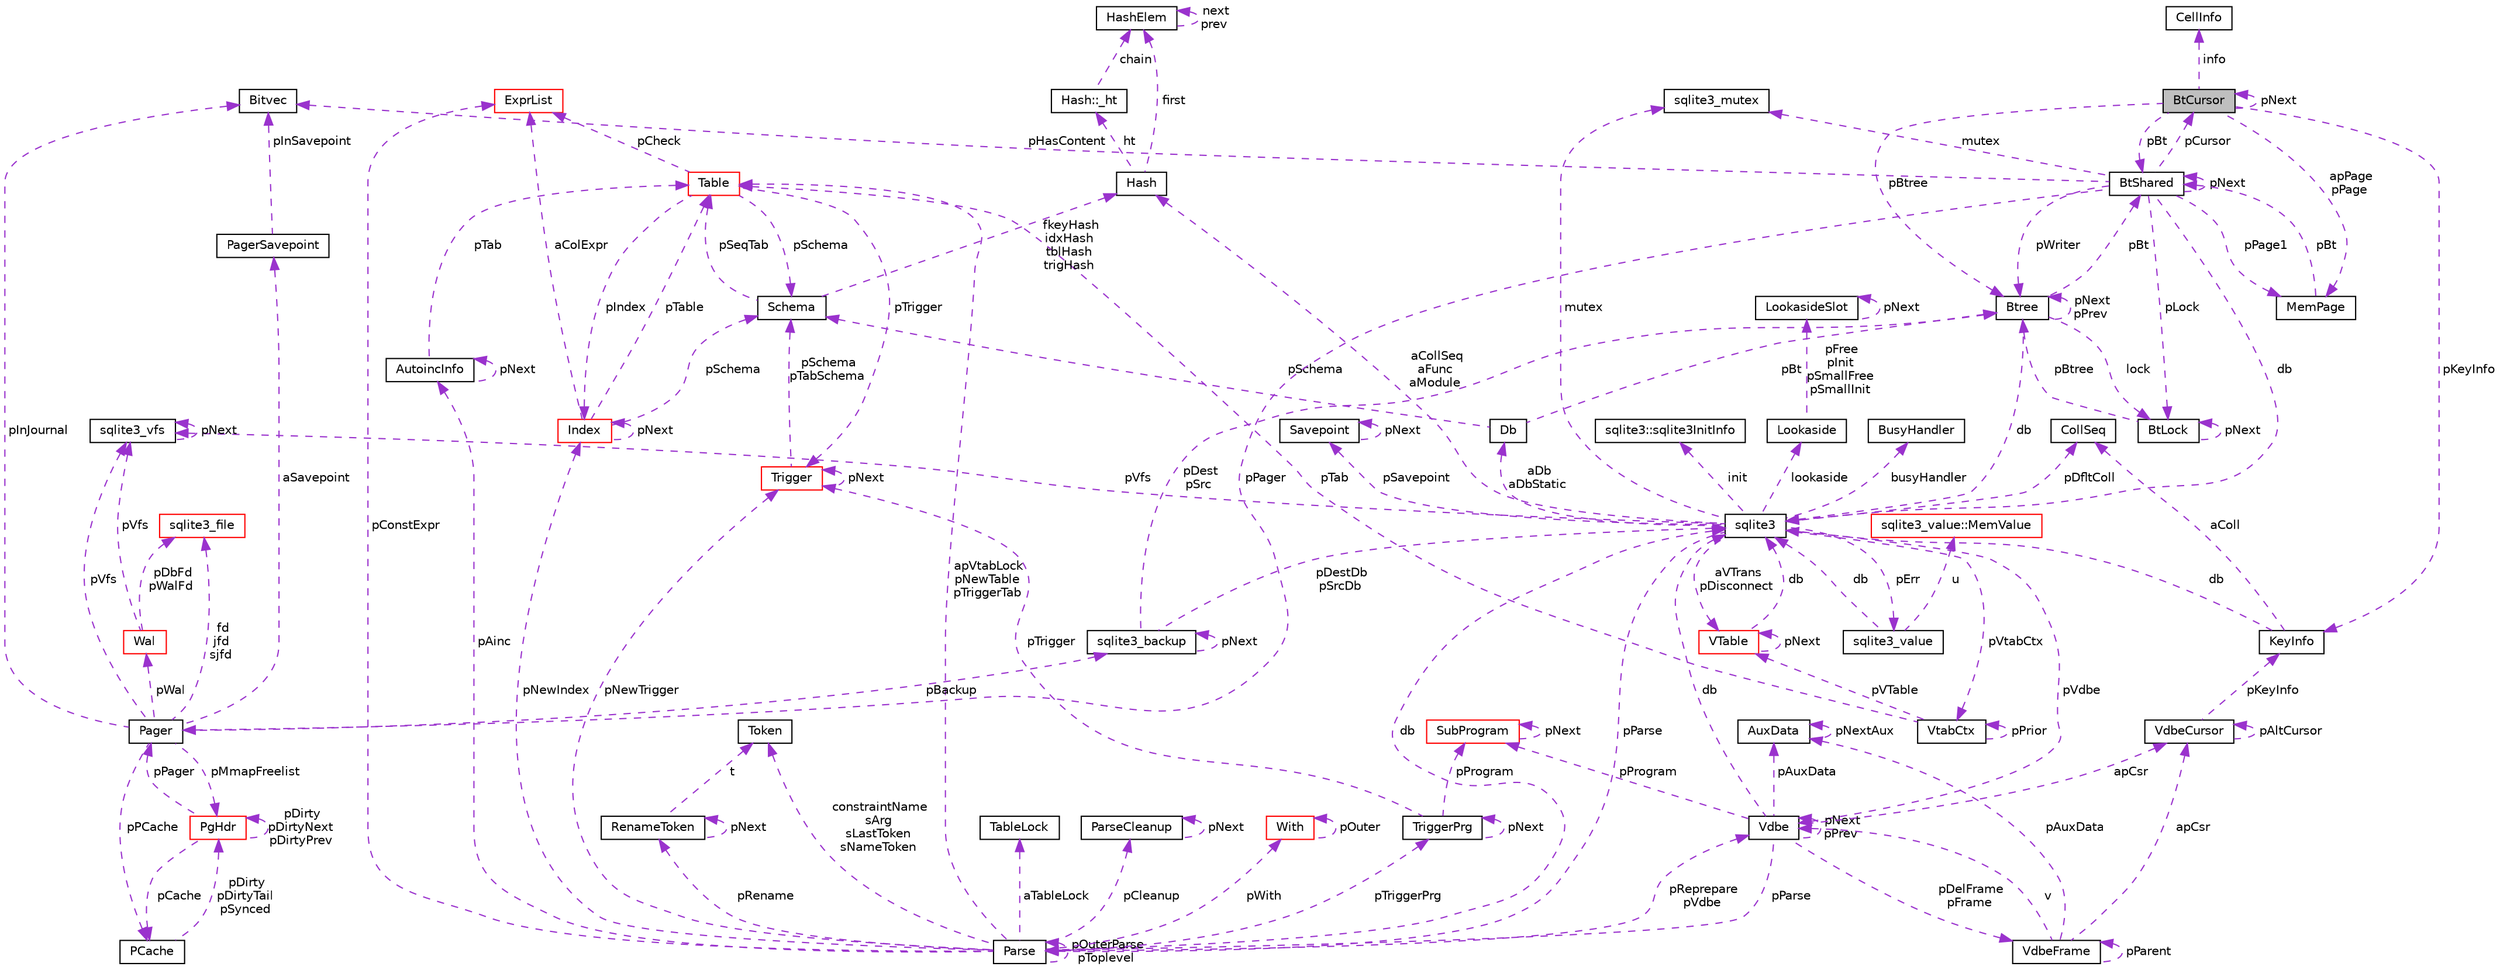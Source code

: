 digraph "BtCursor"
{
 // LATEX_PDF_SIZE
  edge [fontname="Helvetica",fontsize="10",labelfontname="Helvetica",labelfontsize="10"];
  node [fontname="Helvetica",fontsize="10",shape=record];
  Node1 [label="BtCursor",height=0.2,width=0.4,color="black", fillcolor="grey75", style="filled", fontcolor="black",tooltip=" "];
  Node2 -> Node1 [dir="back",color="darkorchid3",fontsize="10",style="dashed",label=" pBtree" ,fontname="Helvetica"];
  Node2 [label="Btree",height=0.2,width=0.4,color="black", fillcolor="white", style="filled",URL="$db/d1b/sqlite3_8c.html#dd/db3/structBtree",tooltip=" "];
  Node3 -> Node2 [dir="back",color="darkorchid3",fontsize="10",style="dashed",label=" db" ,fontname="Helvetica"];
  Node3 [label="sqlite3",height=0.2,width=0.4,color="black", fillcolor="white", style="filled",URL="$d9/dcd/structsqlite3.html",tooltip=" "];
  Node4 -> Node3 [dir="back",color="darkorchid3",fontsize="10",style="dashed",label=" pVfs" ,fontname="Helvetica"];
  Node4 [label="sqlite3_vfs",height=0.2,width=0.4,color="black", fillcolor="white", style="filled",URL="$d3/d36/structsqlite3__vfs.html",tooltip=" "];
  Node4 -> Node4 [dir="back",color="darkorchid3",fontsize="10",style="dashed",label=" pNext" ,fontname="Helvetica"];
  Node5 -> Node3 [dir="back",color="darkorchid3",fontsize="10",style="dashed",label=" pVdbe" ,fontname="Helvetica"];
  Node5 [label="Vdbe",height=0.2,width=0.4,color="black", fillcolor="white", style="filled",URL="$db/d1b/sqlite3_8c.html#de/d53/structVdbe",tooltip=" "];
  Node3 -> Node5 [dir="back",color="darkorchid3",fontsize="10",style="dashed",label=" db" ,fontname="Helvetica"];
  Node5 -> Node5 [dir="back",color="darkorchid3",fontsize="10",style="dashed",label=" pNext\npPrev" ,fontname="Helvetica"];
  Node6 -> Node5 [dir="back",color="darkorchid3",fontsize="10",style="dashed",label=" pParse" ,fontname="Helvetica"];
  Node6 [label="Parse",height=0.2,width=0.4,color="black", fillcolor="white", style="filled",URL="$db/d1b/sqlite3_8c.html#db/dbb/structParse",tooltip=" "];
  Node3 -> Node6 [dir="back",color="darkorchid3",fontsize="10",style="dashed",label=" db" ,fontname="Helvetica"];
  Node5 -> Node6 [dir="back",color="darkorchid3",fontsize="10",style="dashed",label=" pReprepare\npVdbe" ,fontname="Helvetica"];
  Node7 -> Node6 [dir="back",color="darkorchid3",fontsize="10",style="dashed",label=" pConstExpr" ,fontname="Helvetica"];
  Node7 [label="ExprList",height=0.2,width=0.4,color="red", fillcolor="white", style="filled",URL="$db/d1b/sqlite3_8c.html#d5/d5c/structExprList",tooltip=" "];
  Node33 -> Node6 [dir="back",color="darkorchid3",fontsize="10",style="dashed",label=" constraintName\nsArg\nsLastToken\nsNameToken" ,fontname="Helvetica"];
  Node33 [label="Token",height=0.2,width=0.4,color="black", fillcolor="white", style="filled",URL="$db/d1b/sqlite3_8c.html#df/dcd/structToken",tooltip=" "];
  Node34 -> Node6 [dir="back",color="darkorchid3",fontsize="10",style="dashed",label=" aTableLock" ,fontname="Helvetica"];
  Node34 [label="TableLock",height=0.2,width=0.4,color="black", fillcolor="white", style="filled",URL="$db/d1b/sqlite3_8c.html#d1/d79/structTableLock",tooltip=" "];
  Node35 -> Node6 [dir="back",color="darkorchid3",fontsize="10",style="dashed",label=" pAinc" ,fontname="Helvetica"];
  Node35 [label="AutoincInfo",height=0.2,width=0.4,color="black", fillcolor="white", style="filled",URL="$db/d1b/sqlite3_8c.html#db/d7b/structAutoincInfo",tooltip=" "];
  Node35 -> Node35 [dir="back",color="darkorchid3",fontsize="10",style="dashed",label=" pNext" ,fontname="Helvetica"];
  Node12 -> Node35 [dir="back",color="darkorchid3",fontsize="10",style="dashed",label=" pTab" ,fontname="Helvetica"];
  Node12 [label="Table",height=0.2,width=0.4,color="red", fillcolor="white", style="filled",URL="$db/d1b/sqlite3_8c.html#dc/dcb/structTable",tooltip=" "];
  Node14 -> Node12 [dir="back",color="darkorchid3",fontsize="10",style="dashed",label=" pIndex" ,fontname="Helvetica"];
  Node14 [label="Index",height=0.2,width=0.4,color="red", fillcolor="white", style="filled",URL="$db/d1b/sqlite3_8c.html#df/d86/structIndex",tooltip=" "];
  Node12 -> Node14 [dir="back",color="darkorchid3",fontsize="10",style="dashed",label=" pTable" ,fontname="Helvetica"];
  Node14 -> Node14 [dir="back",color="darkorchid3",fontsize="10",style="dashed",label=" pNext" ,fontname="Helvetica"];
  Node15 -> Node14 [dir="back",color="darkorchid3",fontsize="10",style="dashed",label=" pSchema" ,fontname="Helvetica"];
  Node15 [label="Schema",height=0.2,width=0.4,color="black", fillcolor="white", style="filled",URL="$db/d1b/sqlite3_8c.html#d8/db0/structSchema",tooltip=" "];
  Node16 -> Node15 [dir="back",color="darkorchid3",fontsize="10",style="dashed",label=" fkeyHash\nidxHash\ntblHash\ntrigHash" ,fontname="Helvetica"];
  Node16 [label="Hash",height=0.2,width=0.4,color="black", fillcolor="white", style="filled",URL="$db/d1b/sqlite3_8c.html#d1/dbe/structHash",tooltip=" "];
  Node17 -> Node16 [dir="back",color="darkorchid3",fontsize="10",style="dashed",label=" first" ,fontname="Helvetica"];
  Node17 [label="HashElem",height=0.2,width=0.4,color="black", fillcolor="white", style="filled",URL="$db/d1b/sqlite3_8c.html#da/d21/structHashElem",tooltip=" "];
  Node17 -> Node17 [dir="back",color="darkorchid3",fontsize="10",style="dashed",label=" next\nprev" ,fontname="Helvetica"];
  Node18 -> Node16 [dir="back",color="darkorchid3",fontsize="10",style="dashed",label=" ht" ,fontname="Helvetica"];
  Node18 [label="Hash::_ht",height=0.2,width=0.4,color="black", fillcolor="white", style="filled",URL="$db/d1b/sqlite3_8c.html#d7/d1f/structHash_1_1__ht",tooltip=" "];
  Node17 -> Node18 [dir="back",color="darkorchid3",fontsize="10",style="dashed",label=" chain" ,fontname="Helvetica"];
  Node12 -> Node15 [dir="back",color="darkorchid3",fontsize="10",style="dashed",label=" pSeqTab" ,fontname="Helvetica"];
  Node7 -> Node14 [dir="back",color="darkorchid3",fontsize="10",style="dashed",label=" aColExpr" ,fontname="Helvetica"];
  Node7 -> Node12 [dir="back",color="darkorchid3",fontsize="10",style="dashed",label=" pCheck" ,fontname="Helvetica"];
  Node19 -> Node12 [dir="back",color="darkorchid3",fontsize="10",style="dashed",label=" pTrigger" ,fontname="Helvetica"];
  Node19 [label="Trigger",height=0.2,width=0.4,color="red", fillcolor="white", style="filled",URL="$db/d1b/sqlite3_8c.html#dc/d15/structTrigger",tooltip=" "];
  Node15 -> Node19 [dir="back",color="darkorchid3",fontsize="10",style="dashed",label=" pSchema\npTabSchema" ,fontname="Helvetica"];
  Node19 -> Node19 [dir="back",color="darkorchid3",fontsize="10",style="dashed",label=" pNext" ,fontname="Helvetica"];
  Node15 -> Node12 [dir="back",color="darkorchid3",fontsize="10",style="dashed",label=" pSchema" ,fontname="Helvetica"];
  Node6 -> Node6 [dir="back",color="darkorchid3",fontsize="10",style="dashed",label=" pOuterParse\npToplevel" ,fontname="Helvetica"];
  Node12 -> Node6 [dir="back",color="darkorchid3",fontsize="10",style="dashed",label=" apVtabLock\npNewTable\npTriggerTab" ,fontname="Helvetica"];
  Node36 -> Node6 [dir="back",color="darkorchid3",fontsize="10",style="dashed",label=" pTriggerPrg" ,fontname="Helvetica"];
  Node36 [label="TriggerPrg",height=0.2,width=0.4,color="black", fillcolor="white", style="filled",URL="$db/d1b/sqlite3_8c.html#d9/d62/structTriggerPrg",tooltip=" "];
  Node19 -> Node36 [dir="back",color="darkorchid3",fontsize="10",style="dashed",label=" pTrigger" ,fontname="Helvetica"];
  Node36 -> Node36 [dir="back",color="darkorchid3",fontsize="10",style="dashed",label=" pNext" ,fontname="Helvetica"];
  Node37 -> Node36 [dir="back",color="darkorchid3",fontsize="10",style="dashed",label=" pProgram" ,fontname="Helvetica"];
  Node37 [label="SubProgram",height=0.2,width=0.4,color="red", fillcolor="white", style="filled",URL="$db/d1b/sqlite3_8c.html#de/d7a/structSubProgram",tooltip=" "];
  Node37 -> Node37 [dir="back",color="darkorchid3",fontsize="10",style="dashed",label=" pNext" ,fontname="Helvetica"];
  Node49 -> Node6 [dir="back",color="darkorchid3",fontsize="10",style="dashed",label=" pCleanup" ,fontname="Helvetica"];
  Node49 [label="ParseCleanup",height=0.2,width=0.4,color="black", fillcolor="white", style="filled",URL="$de/d52/structParseCleanup.html",tooltip=" "];
  Node49 -> Node49 [dir="back",color="darkorchid3",fontsize="10",style="dashed",label=" pNext" ,fontname="Helvetica"];
  Node14 -> Node6 [dir="back",color="darkorchid3",fontsize="10",style="dashed",label=" pNewIndex" ,fontname="Helvetica"];
  Node19 -> Node6 [dir="back",color="darkorchid3",fontsize="10",style="dashed",label=" pNewTrigger" ,fontname="Helvetica"];
  Node26 -> Node6 [dir="back",color="darkorchid3",fontsize="10",style="dashed",label=" pWith" ,fontname="Helvetica"];
  Node26 [label="With",height=0.2,width=0.4,color="red", fillcolor="white", style="filled",URL="$db/d1b/sqlite3_8c.html#df/d70/structWith",tooltip=" "];
  Node26 -> Node26 [dir="back",color="darkorchid3",fontsize="10",style="dashed",label=" pOuter" ,fontname="Helvetica"];
  Node50 -> Node6 [dir="back",color="darkorchid3",fontsize="10",style="dashed",label=" pRename" ,fontname="Helvetica"];
  Node50 [label="RenameToken",height=0.2,width=0.4,color="black", fillcolor="white", style="filled",URL="$db/d1b/sqlite3_8c.html#d7/db5/structRenameToken",tooltip=" "];
  Node33 -> Node50 [dir="back",color="darkorchid3",fontsize="10",style="dashed",label=" t" ,fontname="Helvetica"];
  Node50 -> Node50 [dir="back",color="darkorchid3",fontsize="10",style="dashed",label=" pNext" ,fontname="Helvetica"];
  Node51 -> Node5 [dir="back",color="darkorchid3",fontsize="10",style="dashed",label=" apCsr" ,fontname="Helvetica"];
  Node51 [label="VdbeCursor",height=0.2,width=0.4,color="black", fillcolor="white", style="filled",URL="$db/d1b/sqlite3_8c.html#d0/dd5/structVdbeCursor",tooltip=" "];
  Node51 -> Node51 [dir="back",color="darkorchid3",fontsize="10",style="dashed",label=" pAltCursor" ,fontname="Helvetica"];
  Node48 -> Node51 [dir="back",color="darkorchid3",fontsize="10",style="dashed",label=" pKeyInfo" ,fontname="Helvetica"];
  Node48 [label="KeyInfo",height=0.2,width=0.4,color="black", fillcolor="white", style="filled",URL="$db/d1b/sqlite3_8c.html#d2/d51/structKeyInfo",tooltip=" "];
  Node3 -> Node48 [dir="back",color="darkorchid3",fontsize="10",style="dashed",label=" db" ,fontname="Helvetica"];
  Node43 -> Node48 [dir="back",color="darkorchid3",fontsize="10",style="dashed",label=" aColl" ,fontname="Helvetica"];
  Node43 [label="CollSeq",height=0.2,width=0.4,color="black", fillcolor="white", style="filled",URL="$d1/d4e/structCollSeq.html",tooltip=" "];
  Node52 -> Node5 [dir="back",color="darkorchid3",fontsize="10",style="dashed",label=" pDelFrame\npFrame" ,fontname="Helvetica"];
  Node52 [label="VdbeFrame",height=0.2,width=0.4,color="black", fillcolor="white", style="filled",URL="$db/d1b/sqlite3_8c.html#df/db1/structVdbeFrame",tooltip=" "];
  Node5 -> Node52 [dir="back",color="darkorchid3",fontsize="10",style="dashed",label=" v" ,fontname="Helvetica"];
  Node52 -> Node52 [dir="back",color="darkorchid3",fontsize="10",style="dashed",label=" pParent" ,fontname="Helvetica"];
  Node51 -> Node52 [dir="back",color="darkorchid3",fontsize="10",style="dashed",label=" apCsr" ,fontname="Helvetica"];
  Node53 -> Node52 [dir="back",color="darkorchid3",fontsize="10",style="dashed",label=" pAuxData" ,fontname="Helvetica"];
  Node53 [label="AuxData",height=0.2,width=0.4,color="black", fillcolor="white", style="filled",URL="$d7/d4c/structAuxData.html",tooltip=" "];
  Node53 -> Node53 [dir="back",color="darkorchid3",fontsize="10",style="dashed",label=" pNextAux" ,fontname="Helvetica"];
  Node37 -> Node5 [dir="back",color="darkorchid3",fontsize="10",style="dashed",label=" pProgram" ,fontname="Helvetica"];
  Node53 -> Node5 [dir="back",color="darkorchid3",fontsize="10",style="dashed",label=" pAuxData" ,fontname="Helvetica"];
  Node43 -> Node3 [dir="back",color="darkorchid3",fontsize="10",style="dashed",label=" pDfltColl" ,fontname="Helvetica"];
  Node54 -> Node3 [dir="back",color="darkorchid3",fontsize="10",style="dashed",label=" mutex" ,fontname="Helvetica"];
  Node54 [label="sqlite3_mutex",height=0.2,width=0.4,color="black", fillcolor="white", style="filled",URL="$db/d1b/sqlite3_8c.html#d5/d3c/structsqlite3__mutex",tooltip=" "];
  Node55 -> Node3 [dir="back",color="darkorchid3",fontsize="10",style="dashed",label=" aDb\naDbStatic" ,fontname="Helvetica"];
  Node55 [label="Db",height=0.2,width=0.4,color="black", fillcolor="white", style="filled",URL="$db/d1b/sqlite3_8c.html#d2/d6b/structDb",tooltip=" "];
  Node2 -> Node55 [dir="back",color="darkorchid3",fontsize="10",style="dashed",label=" pBt" ,fontname="Helvetica"];
  Node15 -> Node55 [dir="back",color="darkorchid3",fontsize="10",style="dashed",label=" pSchema" ,fontname="Helvetica"];
  Node56 -> Node3 [dir="back",color="darkorchid3",fontsize="10",style="dashed",label=" init" ,fontname="Helvetica"];
  Node56 [label="sqlite3::sqlite3InitInfo",height=0.2,width=0.4,color="black", fillcolor="white", style="filled",URL="$d9/dcd/structsqlite3.html#df/d52/structsqlite3_1_1sqlite3InitInfo",tooltip=" "];
  Node6 -> Node3 [dir="back",color="darkorchid3",fontsize="10",style="dashed",label=" pParse" ,fontname="Helvetica"];
  Node41 -> Node3 [dir="back",color="darkorchid3",fontsize="10",style="dashed",label=" pErr" ,fontname="Helvetica"];
  Node41 [label="sqlite3_value",height=0.2,width=0.4,color="black", fillcolor="white", style="filled",URL="$d0/d9c/structsqlite3__value.html",tooltip=" "];
  Node42 -> Node41 [dir="back",color="darkorchid3",fontsize="10",style="dashed",label=" u" ,fontname="Helvetica"];
  Node42 [label="sqlite3_value::MemValue",height=0.2,width=0.4,color="red", fillcolor="white", style="filled",URL="$d0/d9c/structsqlite3__value.html#d5/da9/unionsqlite3__value_1_1MemValue",tooltip=" "];
  Node3 -> Node41 [dir="back",color="darkorchid3",fontsize="10",style="dashed",label=" db" ,fontname="Helvetica"];
  Node57 -> Node3 [dir="back",color="darkorchid3",fontsize="10",style="dashed",label=" lookaside" ,fontname="Helvetica"];
  Node57 [label="Lookaside",height=0.2,width=0.4,color="black", fillcolor="white", style="filled",URL="$db/d1b/sqlite3_8c.html#d9/d54/structLookaside",tooltip=" "];
  Node58 -> Node57 [dir="back",color="darkorchid3",fontsize="10",style="dashed",label=" pFree\npInit\npSmallFree\npSmallInit" ,fontname="Helvetica"];
  Node58 [label="LookasideSlot",height=0.2,width=0.4,color="black", fillcolor="white", style="filled",URL="$db/d1b/sqlite3_8c.html#d1/de0/structLookasideSlot",tooltip=" "];
  Node58 -> Node58 [dir="back",color="darkorchid3",fontsize="10",style="dashed",label=" pNext" ,fontname="Helvetica"];
  Node16 -> Node3 [dir="back",color="darkorchid3",fontsize="10",style="dashed",label=" aCollSeq\naFunc\naModule" ,fontname="Helvetica"];
  Node59 -> Node3 [dir="back",color="darkorchid3",fontsize="10",style="dashed",label=" pVtabCtx" ,fontname="Helvetica"];
  Node59 [label="VtabCtx",height=0.2,width=0.4,color="black", fillcolor="white", style="filled",URL="$db/d1b/sqlite3_8c.html#d3/d4f/structVtabCtx",tooltip=" "];
  Node44 -> Node59 [dir="back",color="darkorchid3",fontsize="10",style="dashed",label=" pVTable" ,fontname="Helvetica"];
  Node44 [label="VTable",height=0.2,width=0.4,color="red", fillcolor="white", style="filled",URL="$db/d1b/sqlite3_8c.html#d9/dde/structVTable",tooltip=" "];
  Node3 -> Node44 [dir="back",color="darkorchid3",fontsize="10",style="dashed",label=" db" ,fontname="Helvetica"];
  Node44 -> Node44 [dir="back",color="darkorchid3",fontsize="10",style="dashed",label=" pNext" ,fontname="Helvetica"];
  Node12 -> Node59 [dir="back",color="darkorchid3",fontsize="10",style="dashed",label=" pTab" ,fontname="Helvetica"];
  Node59 -> Node59 [dir="back",color="darkorchid3",fontsize="10",style="dashed",label=" pPrior" ,fontname="Helvetica"];
  Node44 -> Node3 [dir="back",color="darkorchid3",fontsize="10",style="dashed",label=" aVTrans\npDisconnect" ,fontname="Helvetica"];
  Node60 -> Node3 [dir="back",color="darkorchid3",fontsize="10",style="dashed",label=" busyHandler" ,fontname="Helvetica"];
  Node60 [label="BusyHandler",height=0.2,width=0.4,color="black", fillcolor="white", style="filled",URL="$dc/d2e/structBusyHandler.html",tooltip=" "];
  Node61 -> Node3 [dir="back",color="darkorchid3",fontsize="10",style="dashed",label=" pSavepoint" ,fontname="Helvetica"];
  Node61 [label="Savepoint",height=0.2,width=0.4,color="black", fillcolor="white", style="filled",URL="$db/d1b/sqlite3_8c.html#d3/d2f/structSavepoint",tooltip=" "];
  Node61 -> Node61 [dir="back",color="darkorchid3",fontsize="10",style="dashed",label=" pNext" ,fontname="Helvetica"];
  Node62 -> Node2 [dir="back",color="darkorchid3",fontsize="10",style="dashed",label=" pBt" ,fontname="Helvetica"];
  Node62 [label="BtShared",height=0.2,width=0.4,color="black", fillcolor="white", style="filled",URL="$d4/da0/structBtShared.html",tooltip=" "];
  Node63 -> Node62 [dir="back",color="darkorchid3",fontsize="10",style="dashed",label=" pPager" ,fontname="Helvetica"];
  Node63 [label="Pager",height=0.2,width=0.4,color="black", fillcolor="white", style="filled",URL="$d3/d8c/structPager.html",tooltip=" "];
  Node4 -> Node63 [dir="back",color="darkorchid3",fontsize="10",style="dashed",label=" pVfs" ,fontname="Helvetica"];
  Node64 -> Node63 [dir="back",color="darkorchid3",fontsize="10",style="dashed",label=" pInJournal" ,fontname="Helvetica"];
  Node64 [label="Bitvec",height=0.2,width=0.4,color="black", fillcolor="white", style="filled",URL="$db/d1b/sqlite3_8c.html#de/da7/structBitvec",tooltip=" "];
  Node65 -> Node63 [dir="back",color="darkorchid3",fontsize="10",style="dashed",label=" fd\njfd\nsjfd" ,fontname="Helvetica"];
  Node65 [label="sqlite3_file",height=0.2,width=0.4,color="red", fillcolor="white", style="filled",URL="$de/dd3/sqlite3_8h.html#db/db0/structsqlite3__file",tooltip=" "];
  Node67 -> Node63 [dir="back",color="darkorchid3",fontsize="10",style="dashed",label=" pBackup" ,fontname="Helvetica"];
  Node67 [label="sqlite3_backup",height=0.2,width=0.4,color="black", fillcolor="white", style="filled",URL="$db/d1b/sqlite3_8c.html#d4/da8/structsqlite3__backup",tooltip=" "];
  Node3 -> Node67 [dir="back",color="darkorchid3",fontsize="10",style="dashed",label=" pDestDb\npSrcDb" ,fontname="Helvetica"];
  Node2 -> Node67 [dir="back",color="darkorchid3",fontsize="10",style="dashed",label=" pDest\npSrc" ,fontname="Helvetica"];
  Node67 -> Node67 [dir="back",color="darkorchid3",fontsize="10",style="dashed",label=" pNext" ,fontname="Helvetica"];
  Node68 -> Node63 [dir="back",color="darkorchid3",fontsize="10",style="dashed",label=" aSavepoint" ,fontname="Helvetica"];
  Node68 [label="PagerSavepoint",height=0.2,width=0.4,color="black", fillcolor="white", style="filled",URL="$db/d1b/sqlite3_8c.html#d6/dfd/structPagerSavepoint",tooltip=" "];
  Node64 -> Node68 [dir="back",color="darkorchid3",fontsize="10",style="dashed",label=" pInSavepoint" ,fontname="Helvetica"];
  Node69 -> Node63 [dir="back",color="darkorchid3",fontsize="10",style="dashed",label=" pMmapFreelist" ,fontname="Helvetica"];
  Node69 [label="PgHdr",height=0.2,width=0.4,color="red", fillcolor="white", style="filled",URL="$db/d1b/sqlite3_8c.html#dc/dea/structPgHdr",tooltip=" "];
  Node71 -> Node69 [dir="back",color="darkorchid3",fontsize="10",style="dashed",label=" pCache" ,fontname="Helvetica"];
  Node71 [label="PCache",height=0.2,width=0.4,color="black", fillcolor="white", style="filled",URL="$d5/dd2/structPCache.html",tooltip=" "];
  Node69 -> Node71 [dir="back",color="darkorchid3",fontsize="10",style="dashed",label=" pDirty\npDirtyTail\npSynced" ,fontname="Helvetica"];
  Node69 -> Node69 [dir="back",color="darkorchid3",fontsize="10",style="dashed",label=" pDirty\npDirtyNext\npDirtyPrev" ,fontname="Helvetica"];
  Node63 -> Node69 [dir="back",color="darkorchid3",fontsize="10",style="dashed",label=" pPager" ,fontname="Helvetica"];
  Node71 -> Node63 [dir="back",color="darkorchid3",fontsize="10",style="dashed",label=" pPCache" ,fontname="Helvetica"];
  Node72 -> Node63 [dir="back",color="darkorchid3",fontsize="10",style="dashed",label=" pWal" ,fontname="Helvetica"];
  Node72 [label="Wal",height=0.2,width=0.4,color="red", fillcolor="white", style="filled",URL="$db/d1b/sqlite3_8c.html#dc/deb/structWal",tooltip=" "];
  Node4 -> Node72 [dir="back",color="darkorchid3",fontsize="10",style="dashed",label=" pVfs" ,fontname="Helvetica"];
  Node65 -> Node72 [dir="back",color="darkorchid3",fontsize="10",style="dashed",label=" pDbFd\npWalFd" ,fontname="Helvetica"];
  Node3 -> Node62 [dir="back",color="darkorchid3",fontsize="10",style="dashed",label=" db" ,fontname="Helvetica"];
  Node1 -> Node62 [dir="back",color="darkorchid3",fontsize="10",style="dashed",label=" pCursor" ,fontname="Helvetica"];
  Node74 -> Node62 [dir="back",color="darkorchid3",fontsize="10",style="dashed",label=" pPage1" ,fontname="Helvetica"];
  Node74 [label="MemPage",height=0.2,width=0.4,color="black", fillcolor="white", style="filled",URL="$d7/d7c/structMemPage.html",tooltip=" "];
  Node62 -> Node74 [dir="back",color="darkorchid3",fontsize="10",style="dashed",label=" pBt" ,fontname="Helvetica"];
  Node54 -> Node62 [dir="back",color="darkorchid3",fontsize="10",style="dashed",label=" mutex" ,fontname="Helvetica"];
  Node64 -> Node62 [dir="back",color="darkorchid3",fontsize="10",style="dashed",label=" pHasContent" ,fontname="Helvetica"];
  Node62 -> Node62 [dir="back",color="darkorchid3",fontsize="10",style="dashed",label=" pNext" ,fontname="Helvetica"];
  Node75 -> Node62 [dir="back",color="darkorchid3",fontsize="10",style="dashed",label=" pLock" ,fontname="Helvetica"];
  Node75 [label="BtLock",height=0.2,width=0.4,color="black", fillcolor="white", style="filled",URL="$db/d1b/sqlite3_8c.html#db/dc1/structBtLock",tooltip=" "];
  Node2 -> Node75 [dir="back",color="darkorchid3",fontsize="10",style="dashed",label=" pBtree" ,fontname="Helvetica"];
  Node75 -> Node75 [dir="back",color="darkorchid3",fontsize="10",style="dashed",label=" pNext" ,fontname="Helvetica"];
  Node2 -> Node62 [dir="back",color="darkorchid3",fontsize="10",style="dashed",label=" pWriter" ,fontname="Helvetica"];
  Node2 -> Node2 [dir="back",color="darkorchid3",fontsize="10",style="dashed",label=" pNext\npPrev" ,fontname="Helvetica"];
  Node75 -> Node2 [dir="back",color="darkorchid3",fontsize="10",style="dashed",label=" lock" ,fontname="Helvetica"];
  Node62 -> Node1 [dir="back",color="darkorchid3",fontsize="10",style="dashed",label=" pBt" ,fontname="Helvetica"];
  Node1 -> Node1 [dir="back",color="darkorchid3",fontsize="10",style="dashed",label=" pNext" ,fontname="Helvetica"];
  Node76 -> Node1 [dir="back",color="darkorchid3",fontsize="10",style="dashed",label=" info" ,fontname="Helvetica"];
  Node76 [label="CellInfo",height=0.2,width=0.4,color="black", fillcolor="white", style="filled",URL="$db/d1b/sqlite3_8c.html#d7/dd5/structCellInfo",tooltip=" "];
  Node48 -> Node1 [dir="back",color="darkorchid3",fontsize="10",style="dashed",label=" pKeyInfo" ,fontname="Helvetica"];
  Node74 -> Node1 [dir="back",color="darkorchid3",fontsize="10",style="dashed",label=" apPage\npPage" ,fontname="Helvetica"];
}
